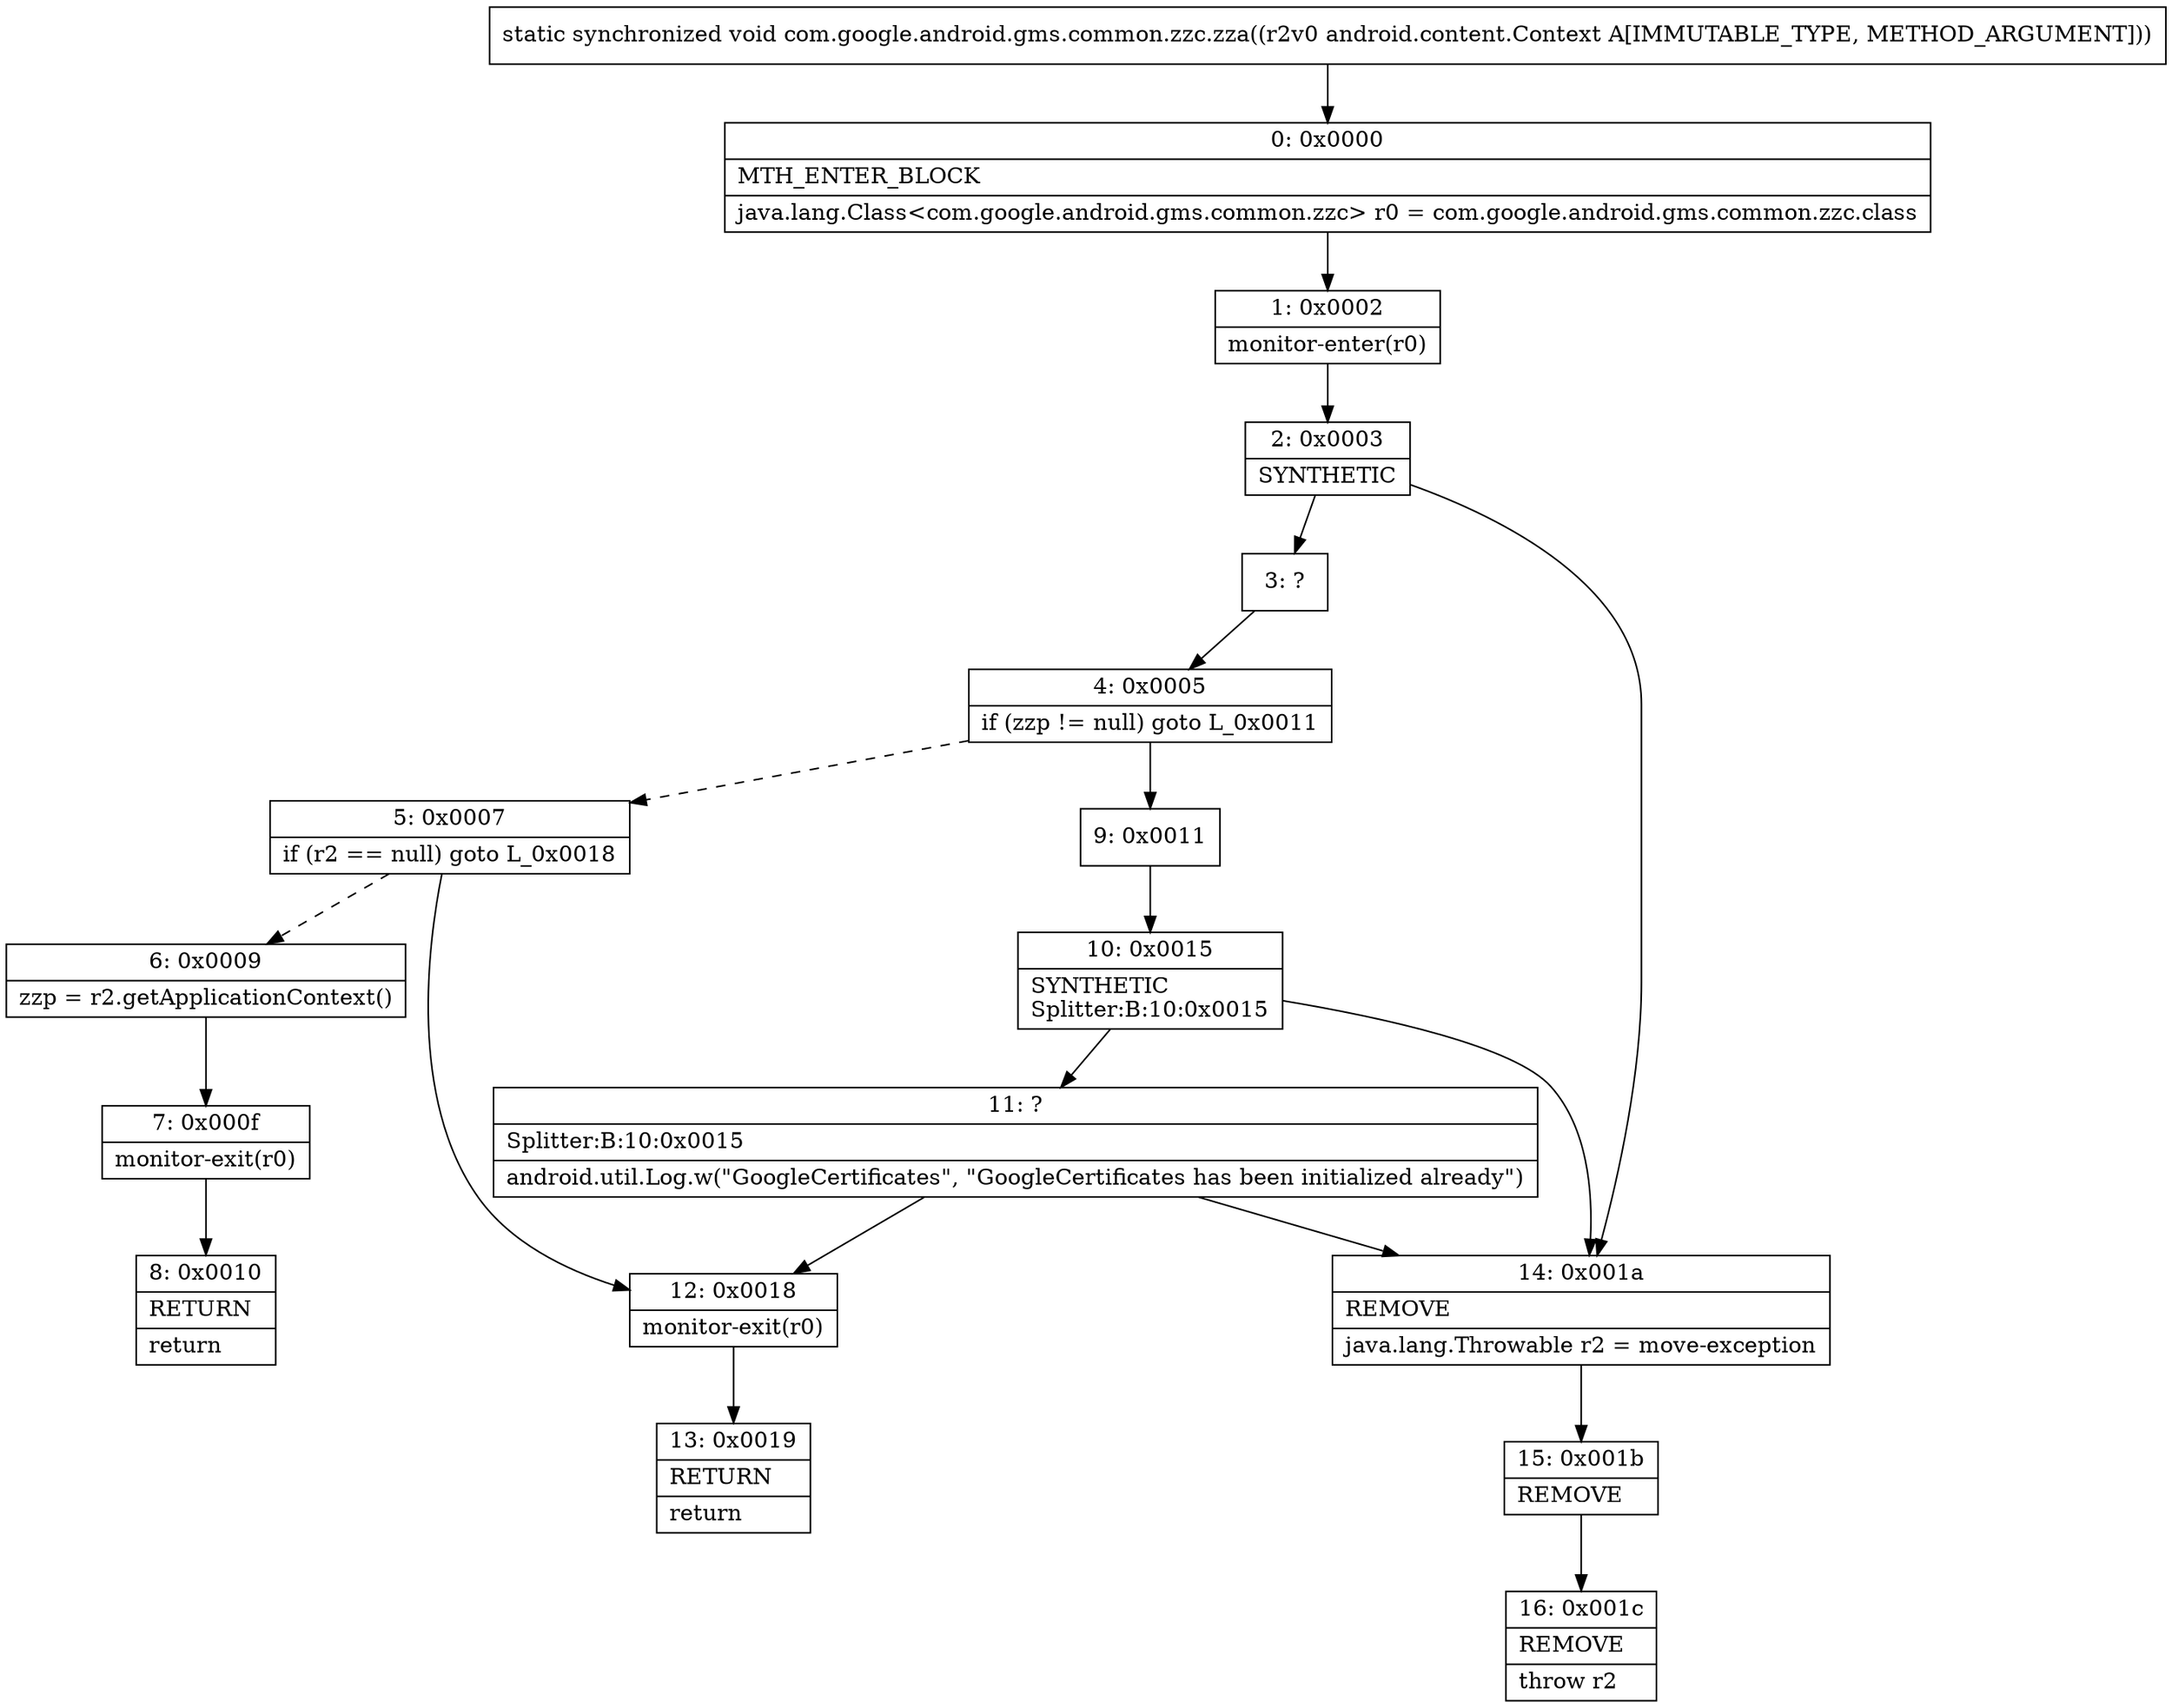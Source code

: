 digraph "CFG forcom.google.android.gms.common.zzc.zza(Landroid\/content\/Context;)V" {
Node_0 [shape=record,label="{0\:\ 0x0000|MTH_ENTER_BLOCK\l|java.lang.Class\<com.google.android.gms.common.zzc\> r0 = com.google.android.gms.common.zzc.class\l}"];
Node_1 [shape=record,label="{1\:\ 0x0002|monitor\-enter(r0)\l}"];
Node_2 [shape=record,label="{2\:\ 0x0003|SYNTHETIC\l}"];
Node_3 [shape=record,label="{3\:\ ?}"];
Node_4 [shape=record,label="{4\:\ 0x0005|if (zzp != null) goto L_0x0011\l}"];
Node_5 [shape=record,label="{5\:\ 0x0007|if (r2 == null) goto L_0x0018\l}"];
Node_6 [shape=record,label="{6\:\ 0x0009|zzp = r2.getApplicationContext()\l}"];
Node_7 [shape=record,label="{7\:\ 0x000f|monitor\-exit(r0)\l}"];
Node_8 [shape=record,label="{8\:\ 0x0010|RETURN\l|return\l}"];
Node_9 [shape=record,label="{9\:\ 0x0011}"];
Node_10 [shape=record,label="{10\:\ 0x0015|SYNTHETIC\lSplitter:B:10:0x0015\l}"];
Node_11 [shape=record,label="{11\:\ ?|Splitter:B:10:0x0015\l|android.util.Log.w(\"GoogleCertificates\", \"GoogleCertificates has been initialized already\")\l}"];
Node_12 [shape=record,label="{12\:\ 0x0018|monitor\-exit(r0)\l}"];
Node_13 [shape=record,label="{13\:\ 0x0019|RETURN\l|return\l}"];
Node_14 [shape=record,label="{14\:\ 0x001a|REMOVE\l|java.lang.Throwable r2 = move\-exception\l}"];
Node_15 [shape=record,label="{15\:\ 0x001b|REMOVE\l}"];
Node_16 [shape=record,label="{16\:\ 0x001c|REMOVE\l|throw r2\l}"];
MethodNode[shape=record,label="{static synchronized void com.google.android.gms.common.zzc.zza((r2v0 android.content.Context A[IMMUTABLE_TYPE, METHOD_ARGUMENT])) }"];
MethodNode -> Node_0;
Node_0 -> Node_1;
Node_1 -> Node_2;
Node_2 -> Node_3;
Node_2 -> Node_14;
Node_3 -> Node_4;
Node_4 -> Node_5[style=dashed];
Node_4 -> Node_9;
Node_5 -> Node_6[style=dashed];
Node_5 -> Node_12;
Node_6 -> Node_7;
Node_7 -> Node_8;
Node_9 -> Node_10;
Node_10 -> Node_11;
Node_10 -> Node_14;
Node_11 -> Node_12;
Node_11 -> Node_14;
Node_12 -> Node_13;
Node_14 -> Node_15;
Node_15 -> Node_16;
}

